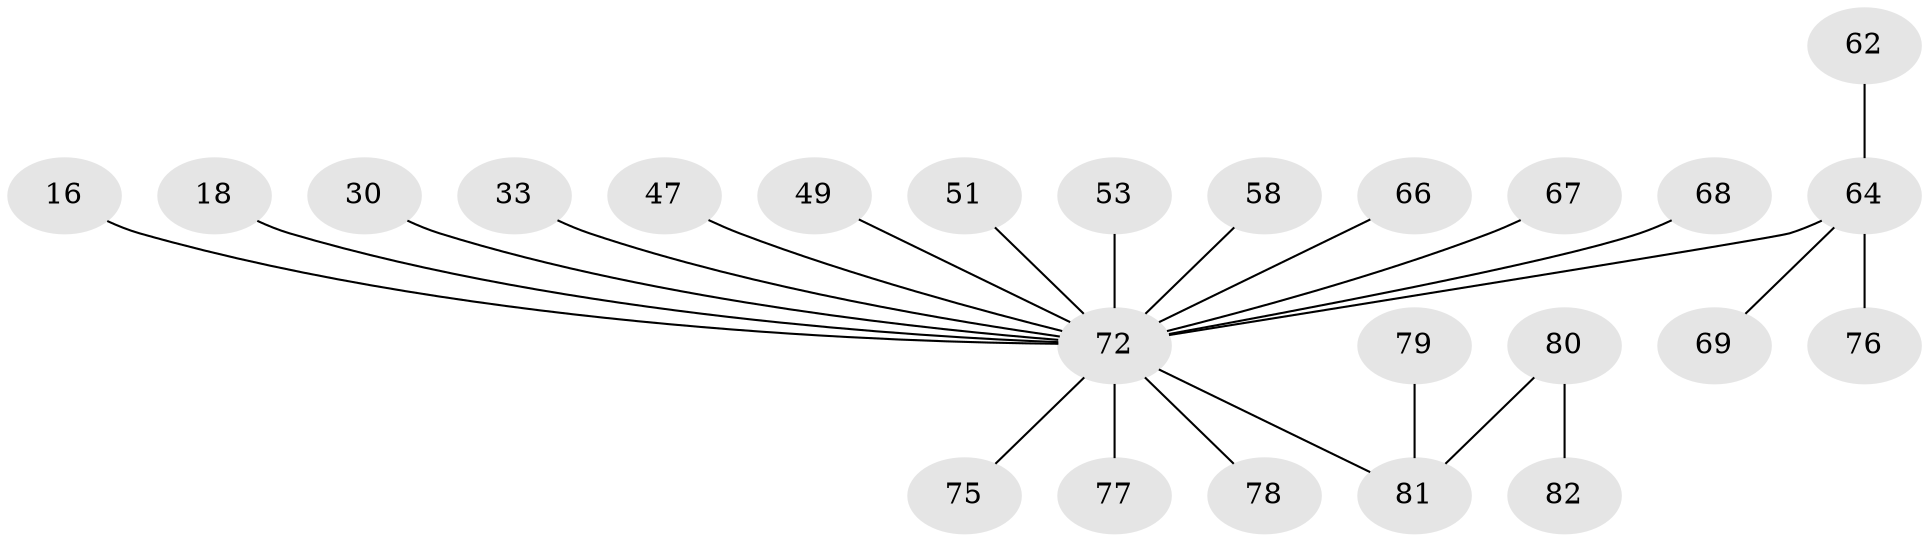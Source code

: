 // original degree distribution, {9: 0.012195121951219513, 10: 0.012195121951219513, 3: 0.06097560975609756, 5: 0.024390243902439025, 13: 0.012195121951219513, 1: 0.6219512195121951, 2: 0.1951219512195122, 6: 0.024390243902439025, 4: 0.036585365853658534}
// Generated by graph-tools (version 1.1) at 2025/51/03/04/25 21:51:02]
// undirected, 24 vertices, 23 edges
graph export_dot {
graph [start="1"]
  node [color=gray90,style=filled];
  16;
  18;
  30 [super="+24"];
  33 [super="+32"];
  47;
  49;
  51;
  53 [super="+50"];
  58 [super="+52"];
  62;
  64 [super="+60"];
  66;
  67 [super="+21+28+39+40+43"];
  68;
  69;
  72 [super="+3+5+6+7+8+10"];
  75;
  76 [super="+70"];
  77 [super="+61"];
  78;
  79;
  80;
  81 [super="+74"];
  82;
  16 -- 72;
  18 -- 72;
  30 -- 72;
  33 -- 72;
  47 -- 72;
  49 -- 72;
  51 -- 72;
  53 -- 72;
  58 -- 72;
  62 -- 64;
  64 -- 72 [weight=2];
  64 -- 69;
  64 -- 76;
  66 -- 72;
  67 -- 72;
  68 -- 72;
  72 -- 75;
  72 -- 78;
  72 -- 77;
  72 -- 81;
  79 -- 81;
  80 -- 82;
  80 -- 81;
}
